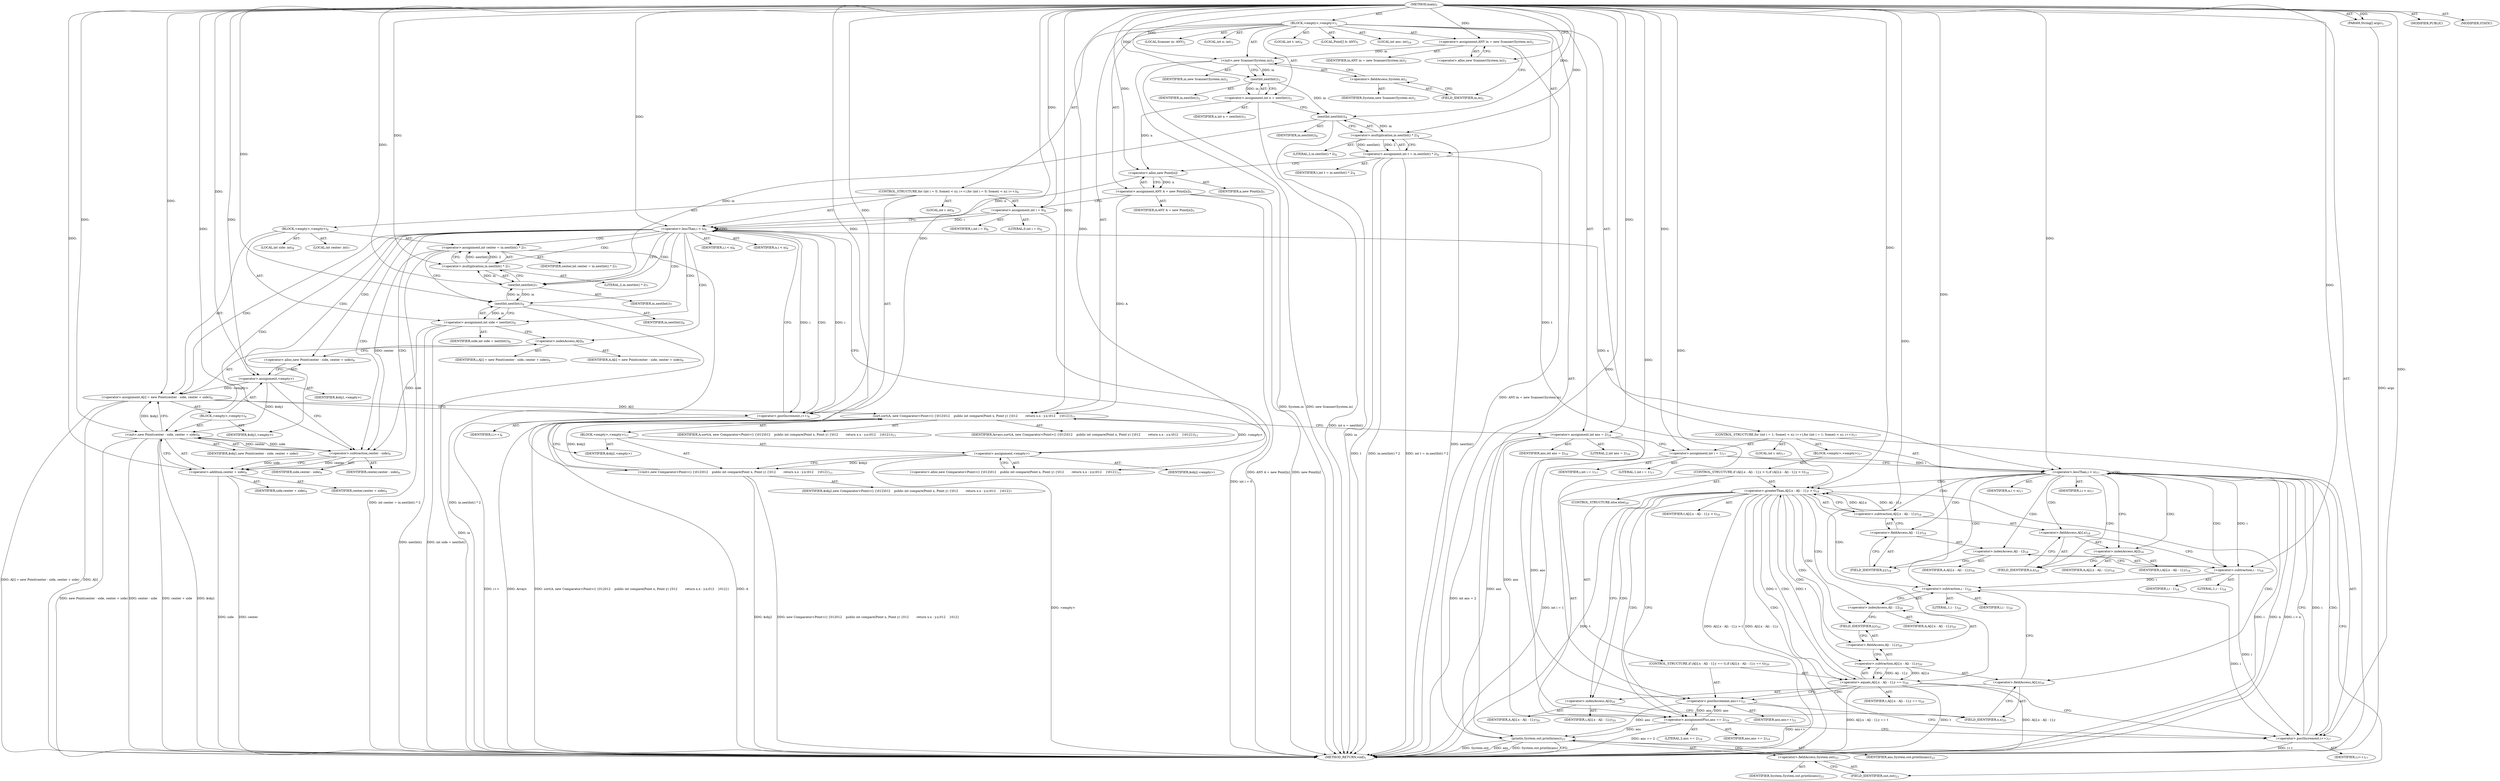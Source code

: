 digraph "main" {  
"19" [label = <(METHOD,main)<SUB>1</SUB>> ]
"20" [label = <(PARAM,String[] args)<SUB>1</SUB>> ]
"21" [label = <(BLOCK,&lt;empty&gt;,&lt;empty&gt;)<SUB>1</SUB>> ]
"4" [label = <(LOCAL,Scanner in: ANY)<SUB>2</SUB>> ]
"22" [label = <(&lt;operator&gt;.assignment,ANY in = new Scanner(System.in))<SUB>2</SUB>> ]
"23" [label = <(IDENTIFIER,in,ANY in = new Scanner(System.in))<SUB>2</SUB>> ]
"24" [label = <(&lt;operator&gt;.alloc,new Scanner(System.in))<SUB>2</SUB>> ]
"25" [label = <(&lt;init&gt;,new Scanner(System.in))<SUB>2</SUB>> ]
"3" [label = <(IDENTIFIER,in,new Scanner(System.in))<SUB>2</SUB>> ]
"26" [label = <(&lt;operator&gt;.fieldAccess,System.in)<SUB>2</SUB>> ]
"27" [label = <(IDENTIFIER,System,new Scanner(System.in))<SUB>2</SUB>> ]
"28" [label = <(FIELD_IDENTIFIER,in,in)<SUB>2</SUB>> ]
"29" [label = <(LOCAL,int n: int)<SUB>3</SUB>> ]
"30" [label = <(&lt;operator&gt;.assignment,int n = nextInt())<SUB>3</SUB>> ]
"31" [label = <(IDENTIFIER,n,int n = nextInt())<SUB>3</SUB>> ]
"32" [label = <(nextInt,nextInt())<SUB>3</SUB>> ]
"33" [label = <(IDENTIFIER,in,nextInt())<SUB>3</SUB>> ]
"34" [label = <(LOCAL,int t: int)<SUB>4</SUB>> ]
"35" [label = <(&lt;operator&gt;.assignment,int t = in.nextInt() * 2)<SUB>4</SUB>> ]
"36" [label = <(IDENTIFIER,t,int t = in.nextInt() * 2)<SUB>4</SUB>> ]
"37" [label = <(&lt;operator&gt;.multiplication,in.nextInt() * 2)<SUB>4</SUB>> ]
"38" [label = <(nextInt,nextInt())<SUB>4</SUB>> ]
"39" [label = <(IDENTIFIER,in,nextInt())<SUB>4</SUB>> ]
"40" [label = <(LITERAL,2,in.nextInt() * 2)<SUB>4</SUB>> ]
"41" [label = <(LOCAL,Point[] A: ANY)<SUB>5</SUB>> ]
"42" [label = <(&lt;operator&gt;.assignment,ANY A = new Point[n])<SUB>5</SUB>> ]
"43" [label = <(IDENTIFIER,A,ANY A = new Point[n])<SUB>5</SUB>> ]
"44" [label = <(&lt;operator&gt;.alloc,new Point[n])> ]
"45" [label = <(IDENTIFIER,n,new Point[n])<SUB>5</SUB>> ]
"46" [label = <(CONTROL_STRUCTURE,for (int i = 0; Some(i &lt; n); i++),for (int i = 0; Some(i &lt; n); i++))<SUB>6</SUB>> ]
"47" [label = <(LOCAL,int i: int)<SUB>6</SUB>> ]
"48" [label = <(&lt;operator&gt;.assignment,int i = 0)<SUB>6</SUB>> ]
"49" [label = <(IDENTIFIER,i,int i = 0)<SUB>6</SUB>> ]
"50" [label = <(LITERAL,0,int i = 0)<SUB>6</SUB>> ]
"51" [label = <(&lt;operator&gt;.lessThan,i &lt; n)<SUB>6</SUB>> ]
"52" [label = <(IDENTIFIER,i,i &lt; n)<SUB>6</SUB>> ]
"53" [label = <(IDENTIFIER,n,i &lt; n)<SUB>6</SUB>> ]
"54" [label = <(&lt;operator&gt;.postIncrement,i++)<SUB>6</SUB>> ]
"55" [label = <(IDENTIFIER,i,i++)<SUB>6</SUB>> ]
"56" [label = <(BLOCK,&lt;empty&gt;,&lt;empty&gt;)<SUB>6</SUB>> ]
"57" [label = <(LOCAL,int center: int)<SUB>7</SUB>> ]
"58" [label = <(&lt;operator&gt;.assignment,int center = in.nextInt() * 2)<SUB>7</SUB>> ]
"59" [label = <(IDENTIFIER,center,int center = in.nextInt() * 2)<SUB>7</SUB>> ]
"60" [label = <(&lt;operator&gt;.multiplication,in.nextInt() * 2)<SUB>7</SUB>> ]
"61" [label = <(nextInt,nextInt())<SUB>7</SUB>> ]
"62" [label = <(IDENTIFIER,in,nextInt())<SUB>7</SUB>> ]
"63" [label = <(LITERAL,2,in.nextInt() * 2)<SUB>7</SUB>> ]
"64" [label = <(LOCAL,int side: int)<SUB>8</SUB>> ]
"65" [label = <(&lt;operator&gt;.assignment,int side = nextInt())<SUB>8</SUB>> ]
"66" [label = <(IDENTIFIER,side,int side = nextInt())<SUB>8</SUB>> ]
"67" [label = <(nextInt,nextInt())<SUB>8</SUB>> ]
"68" [label = <(IDENTIFIER,in,nextInt())<SUB>8</SUB>> ]
"69" [label = <(&lt;operator&gt;.assignment,A[i] = new Point(center - side, center + side))<SUB>9</SUB>> ]
"70" [label = <(&lt;operator&gt;.indexAccess,A[i])<SUB>9</SUB>> ]
"71" [label = <(IDENTIFIER,A,A[i] = new Point(center - side, center + side))<SUB>9</SUB>> ]
"72" [label = <(IDENTIFIER,i,A[i] = new Point(center - side, center + side))<SUB>9</SUB>> ]
"73" [label = <(BLOCK,&lt;empty&gt;,&lt;empty&gt;)<SUB>9</SUB>> ]
"74" [label = <(&lt;operator&gt;.assignment,&lt;empty&gt;)> ]
"75" [label = <(IDENTIFIER,$obj1,&lt;empty&gt;)> ]
"76" [label = <(&lt;operator&gt;.alloc,new Point(center - side, center + side))<SUB>9</SUB>> ]
"77" [label = <(&lt;init&gt;,new Point(center - side, center + side))<SUB>9</SUB>> ]
"78" [label = <(IDENTIFIER,$obj1,new Point(center - side, center + side))> ]
"79" [label = <(&lt;operator&gt;.subtraction,center - side)<SUB>9</SUB>> ]
"80" [label = <(IDENTIFIER,center,center - side)<SUB>9</SUB>> ]
"81" [label = <(IDENTIFIER,side,center - side)<SUB>9</SUB>> ]
"82" [label = <(&lt;operator&gt;.addition,center + side)<SUB>9</SUB>> ]
"83" [label = <(IDENTIFIER,center,center + side)<SUB>9</SUB>> ]
"84" [label = <(IDENTIFIER,side,center + side)<SUB>9</SUB>> ]
"85" [label = <(IDENTIFIER,$obj1,&lt;empty&gt;)> ]
"86" [label = <(sort,sort(A, new Comparator&lt;Point&gt;() {\012\012    public int compare(Point x, Point y) {\012        return x.x - y.x;\012    }\012}))<SUB>11</SUB>> ]
"87" [label = <(IDENTIFIER,Arrays,sort(A, new Comparator&lt;Point&gt;() {\012\012    public int compare(Point x, Point y) {\012        return x.x - y.x;\012    }\012}))<SUB>11</SUB>> ]
"88" [label = <(IDENTIFIER,A,sort(A, new Comparator&lt;Point&gt;() {\012\012    public int compare(Point x, Point y) {\012        return x.x - y.x;\012    }\012}))<SUB>11</SUB>> ]
"89" [label = <(BLOCK,&lt;empty&gt;,&lt;empty&gt;)<SUB>11</SUB>> ]
"90" [label = <(&lt;operator&gt;.assignment,&lt;empty&gt;)> ]
"91" [label = <(IDENTIFIER,$obj2,&lt;empty&gt;)> ]
"92" [label = <(&lt;operator&gt;.alloc,new Comparator&lt;Point&gt;() {\012\012    public int compare(Point x, Point y) {\012        return x.x - y.x;\012    }\012})<SUB>11</SUB>> ]
"93" [label = <(&lt;init&gt;,new Comparator&lt;Point&gt;() {\012\012    public int compare(Point x, Point y) {\012        return x.x - y.x;\012    }\012})<SUB>11</SUB>> ]
"94" [label = <(IDENTIFIER,$obj2,new Comparator&lt;Point&gt;() {\012\012    public int compare(Point x, Point y) {\012        return x.x - y.x;\012    }\012})> ]
"95" [label = <(IDENTIFIER,$obj2,&lt;empty&gt;)> ]
"96" [label = <(LOCAL,int ans: int)<SUB>16</SUB>> ]
"97" [label = <(&lt;operator&gt;.assignment,int ans = 2)<SUB>16</SUB>> ]
"98" [label = <(IDENTIFIER,ans,int ans = 2)<SUB>16</SUB>> ]
"99" [label = <(LITERAL,2,int ans = 2)<SUB>16</SUB>> ]
"100" [label = <(CONTROL_STRUCTURE,for (int i = 1; Some(i &lt; n); i++),for (int i = 1; Some(i &lt; n); i++))<SUB>17</SUB>> ]
"101" [label = <(LOCAL,int i: int)<SUB>17</SUB>> ]
"102" [label = <(&lt;operator&gt;.assignment,int i = 1)<SUB>17</SUB>> ]
"103" [label = <(IDENTIFIER,i,int i = 1)<SUB>17</SUB>> ]
"104" [label = <(LITERAL,1,int i = 1)<SUB>17</SUB>> ]
"105" [label = <(&lt;operator&gt;.lessThan,i &lt; n)<SUB>17</SUB>> ]
"106" [label = <(IDENTIFIER,i,i &lt; n)<SUB>17</SUB>> ]
"107" [label = <(IDENTIFIER,n,i &lt; n)<SUB>17</SUB>> ]
"108" [label = <(&lt;operator&gt;.postIncrement,i++)<SUB>17</SUB>> ]
"109" [label = <(IDENTIFIER,i,i++)<SUB>17</SUB>> ]
"110" [label = <(BLOCK,&lt;empty&gt;,&lt;empty&gt;)<SUB>17</SUB>> ]
"111" [label = <(CONTROL_STRUCTURE,if (A[i].x - A[i - 1].y &gt; t),if (A[i].x - A[i - 1].y &gt; t))<SUB>18</SUB>> ]
"112" [label = <(&lt;operator&gt;.greaterThan,A[i].x - A[i - 1].y &gt; t)<SUB>18</SUB>> ]
"113" [label = <(&lt;operator&gt;.subtraction,A[i].x - A[i - 1].y)<SUB>18</SUB>> ]
"114" [label = <(&lt;operator&gt;.fieldAccess,A[i].x)<SUB>18</SUB>> ]
"115" [label = <(&lt;operator&gt;.indexAccess,A[i])<SUB>18</SUB>> ]
"116" [label = <(IDENTIFIER,A,A[i].x - A[i - 1].y)<SUB>18</SUB>> ]
"117" [label = <(IDENTIFIER,i,A[i].x - A[i - 1].y)<SUB>18</SUB>> ]
"118" [label = <(FIELD_IDENTIFIER,x,x)<SUB>18</SUB>> ]
"119" [label = <(&lt;operator&gt;.fieldAccess,A[i - 1].y)<SUB>18</SUB>> ]
"120" [label = <(&lt;operator&gt;.indexAccess,A[i - 1])<SUB>18</SUB>> ]
"121" [label = <(IDENTIFIER,A,A[i].x - A[i - 1].y)<SUB>18</SUB>> ]
"122" [label = <(&lt;operator&gt;.subtraction,i - 1)<SUB>18</SUB>> ]
"123" [label = <(IDENTIFIER,i,i - 1)<SUB>18</SUB>> ]
"124" [label = <(LITERAL,1,i - 1)<SUB>18</SUB>> ]
"125" [label = <(FIELD_IDENTIFIER,y,y)<SUB>18</SUB>> ]
"126" [label = <(IDENTIFIER,t,A[i].x - A[i - 1].y &gt; t)<SUB>18</SUB>> ]
"127" [label = <(&lt;operator&gt;.assignmentPlus,ans += 2)<SUB>19</SUB>> ]
"128" [label = <(IDENTIFIER,ans,ans += 2)<SUB>19</SUB>> ]
"129" [label = <(LITERAL,2,ans += 2)<SUB>19</SUB>> ]
"130" [label = <(CONTROL_STRUCTURE,else,else)<SUB>20</SUB>> ]
"131" [label = <(CONTROL_STRUCTURE,if (A[i].x - A[i - 1].y == t),if (A[i].x - A[i - 1].y == t))<SUB>20</SUB>> ]
"132" [label = <(&lt;operator&gt;.equals,A[i].x - A[i - 1].y == t)<SUB>20</SUB>> ]
"133" [label = <(&lt;operator&gt;.subtraction,A[i].x - A[i - 1].y)<SUB>20</SUB>> ]
"134" [label = <(&lt;operator&gt;.fieldAccess,A[i].x)<SUB>20</SUB>> ]
"135" [label = <(&lt;operator&gt;.indexAccess,A[i])<SUB>20</SUB>> ]
"136" [label = <(IDENTIFIER,A,A[i].x - A[i - 1].y)<SUB>20</SUB>> ]
"137" [label = <(IDENTIFIER,i,A[i].x - A[i - 1].y)<SUB>20</SUB>> ]
"138" [label = <(FIELD_IDENTIFIER,x,x)<SUB>20</SUB>> ]
"139" [label = <(&lt;operator&gt;.fieldAccess,A[i - 1].y)<SUB>20</SUB>> ]
"140" [label = <(&lt;operator&gt;.indexAccess,A[i - 1])<SUB>20</SUB>> ]
"141" [label = <(IDENTIFIER,A,A[i].x - A[i - 1].y)<SUB>20</SUB>> ]
"142" [label = <(&lt;operator&gt;.subtraction,i - 1)<SUB>20</SUB>> ]
"143" [label = <(IDENTIFIER,i,i - 1)<SUB>20</SUB>> ]
"144" [label = <(LITERAL,1,i - 1)<SUB>20</SUB>> ]
"145" [label = <(FIELD_IDENTIFIER,y,y)<SUB>20</SUB>> ]
"146" [label = <(IDENTIFIER,t,A[i].x - A[i - 1].y == t)<SUB>20</SUB>> ]
"147" [label = <(&lt;operator&gt;.postIncrement,ans++)<SUB>21</SUB>> ]
"148" [label = <(IDENTIFIER,ans,ans++)<SUB>21</SUB>> ]
"149" [label = <(println,System.out.println(ans))<SUB>23</SUB>> ]
"150" [label = <(&lt;operator&gt;.fieldAccess,System.out)<SUB>23</SUB>> ]
"151" [label = <(IDENTIFIER,System,System.out.println(ans))<SUB>23</SUB>> ]
"152" [label = <(FIELD_IDENTIFIER,out,out)<SUB>23</SUB>> ]
"153" [label = <(IDENTIFIER,ans,System.out.println(ans))<SUB>23</SUB>> ]
"154" [label = <(MODIFIER,PUBLIC)> ]
"155" [label = <(MODIFIER,STATIC)> ]
"156" [label = <(METHOD_RETURN,void)<SUB>1</SUB>> ]
  "19" -> "20"  [ label = "AST: "] 
  "19" -> "21"  [ label = "AST: "] 
  "19" -> "154"  [ label = "AST: "] 
  "19" -> "155"  [ label = "AST: "] 
  "19" -> "156"  [ label = "AST: "] 
  "21" -> "4"  [ label = "AST: "] 
  "21" -> "22"  [ label = "AST: "] 
  "21" -> "25"  [ label = "AST: "] 
  "21" -> "29"  [ label = "AST: "] 
  "21" -> "30"  [ label = "AST: "] 
  "21" -> "34"  [ label = "AST: "] 
  "21" -> "35"  [ label = "AST: "] 
  "21" -> "41"  [ label = "AST: "] 
  "21" -> "42"  [ label = "AST: "] 
  "21" -> "46"  [ label = "AST: "] 
  "21" -> "86"  [ label = "AST: "] 
  "21" -> "96"  [ label = "AST: "] 
  "21" -> "97"  [ label = "AST: "] 
  "21" -> "100"  [ label = "AST: "] 
  "21" -> "149"  [ label = "AST: "] 
  "22" -> "23"  [ label = "AST: "] 
  "22" -> "24"  [ label = "AST: "] 
  "25" -> "3"  [ label = "AST: "] 
  "25" -> "26"  [ label = "AST: "] 
  "26" -> "27"  [ label = "AST: "] 
  "26" -> "28"  [ label = "AST: "] 
  "30" -> "31"  [ label = "AST: "] 
  "30" -> "32"  [ label = "AST: "] 
  "32" -> "33"  [ label = "AST: "] 
  "35" -> "36"  [ label = "AST: "] 
  "35" -> "37"  [ label = "AST: "] 
  "37" -> "38"  [ label = "AST: "] 
  "37" -> "40"  [ label = "AST: "] 
  "38" -> "39"  [ label = "AST: "] 
  "42" -> "43"  [ label = "AST: "] 
  "42" -> "44"  [ label = "AST: "] 
  "44" -> "45"  [ label = "AST: "] 
  "46" -> "47"  [ label = "AST: "] 
  "46" -> "48"  [ label = "AST: "] 
  "46" -> "51"  [ label = "AST: "] 
  "46" -> "54"  [ label = "AST: "] 
  "46" -> "56"  [ label = "AST: "] 
  "48" -> "49"  [ label = "AST: "] 
  "48" -> "50"  [ label = "AST: "] 
  "51" -> "52"  [ label = "AST: "] 
  "51" -> "53"  [ label = "AST: "] 
  "54" -> "55"  [ label = "AST: "] 
  "56" -> "57"  [ label = "AST: "] 
  "56" -> "58"  [ label = "AST: "] 
  "56" -> "64"  [ label = "AST: "] 
  "56" -> "65"  [ label = "AST: "] 
  "56" -> "69"  [ label = "AST: "] 
  "58" -> "59"  [ label = "AST: "] 
  "58" -> "60"  [ label = "AST: "] 
  "60" -> "61"  [ label = "AST: "] 
  "60" -> "63"  [ label = "AST: "] 
  "61" -> "62"  [ label = "AST: "] 
  "65" -> "66"  [ label = "AST: "] 
  "65" -> "67"  [ label = "AST: "] 
  "67" -> "68"  [ label = "AST: "] 
  "69" -> "70"  [ label = "AST: "] 
  "69" -> "73"  [ label = "AST: "] 
  "70" -> "71"  [ label = "AST: "] 
  "70" -> "72"  [ label = "AST: "] 
  "73" -> "74"  [ label = "AST: "] 
  "73" -> "77"  [ label = "AST: "] 
  "73" -> "85"  [ label = "AST: "] 
  "74" -> "75"  [ label = "AST: "] 
  "74" -> "76"  [ label = "AST: "] 
  "77" -> "78"  [ label = "AST: "] 
  "77" -> "79"  [ label = "AST: "] 
  "77" -> "82"  [ label = "AST: "] 
  "79" -> "80"  [ label = "AST: "] 
  "79" -> "81"  [ label = "AST: "] 
  "82" -> "83"  [ label = "AST: "] 
  "82" -> "84"  [ label = "AST: "] 
  "86" -> "87"  [ label = "AST: "] 
  "86" -> "88"  [ label = "AST: "] 
  "86" -> "89"  [ label = "AST: "] 
  "89" -> "90"  [ label = "AST: "] 
  "89" -> "93"  [ label = "AST: "] 
  "89" -> "95"  [ label = "AST: "] 
  "90" -> "91"  [ label = "AST: "] 
  "90" -> "92"  [ label = "AST: "] 
  "93" -> "94"  [ label = "AST: "] 
  "97" -> "98"  [ label = "AST: "] 
  "97" -> "99"  [ label = "AST: "] 
  "100" -> "101"  [ label = "AST: "] 
  "100" -> "102"  [ label = "AST: "] 
  "100" -> "105"  [ label = "AST: "] 
  "100" -> "108"  [ label = "AST: "] 
  "100" -> "110"  [ label = "AST: "] 
  "102" -> "103"  [ label = "AST: "] 
  "102" -> "104"  [ label = "AST: "] 
  "105" -> "106"  [ label = "AST: "] 
  "105" -> "107"  [ label = "AST: "] 
  "108" -> "109"  [ label = "AST: "] 
  "110" -> "111"  [ label = "AST: "] 
  "111" -> "112"  [ label = "AST: "] 
  "111" -> "127"  [ label = "AST: "] 
  "111" -> "130"  [ label = "AST: "] 
  "112" -> "113"  [ label = "AST: "] 
  "112" -> "126"  [ label = "AST: "] 
  "113" -> "114"  [ label = "AST: "] 
  "113" -> "119"  [ label = "AST: "] 
  "114" -> "115"  [ label = "AST: "] 
  "114" -> "118"  [ label = "AST: "] 
  "115" -> "116"  [ label = "AST: "] 
  "115" -> "117"  [ label = "AST: "] 
  "119" -> "120"  [ label = "AST: "] 
  "119" -> "125"  [ label = "AST: "] 
  "120" -> "121"  [ label = "AST: "] 
  "120" -> "122"  [ label = "AST: "] 
  "122" -> "123"  [ label = "AST: "] 
  "122" -> "124"  [ label = "AST: "] 
  "127" -> "128"  [ label = "AST: "] 
  "127" -> "129"  [ label = "AST: "] 
  "130" -> "131"  [ label = "AST: "] 
  "131" -> "132"  [ label = "AST: "] 
  "131" -> "147"  [ label = "AST: "] 
  "132" -> "133"  [ label = "AST: "] 
  "132" -> "146"  [ label = "AST: "] 
  "133" -> "134"  [ label = "AST: "] 
  "133" -> "139"  [ label = "AST: "] 
  "134" -> "135"  [ label = "AST: "] 
  "134" -> "138"  [ label = "AST: "] 
  "135" -> "136"  [ label = "AST: "] 
  "135" -> "137"  [ label = "AST: "] 
  "139" -> "140"  [ label = "AST: "] 
  "139" -> "145"  [ label = "AST: "] 
  "140" -> "141"  [ label = "AST: "] 
  "140" -> "142"  [ label = "AST: "] 
  "142" -> "143"  [ label = "AST: "] 
  "142" -> "144"  [ label = "AST: "] 
  "147" -> "148"  [ label = "AST: "] 
  "149" -> "150"  [ label = "AST: "] 
  "149" -> "153"  [ label = "AST: "] 
  "150" -> "151"  [ label = "AST: "] 
  "150" -> "152"  [ label = "AST: "] 
  "22" -> "28"  [ label = "CFG: "] 
  "25" -> "32"  [ label = "CFG: "] 
  "30" -> "38"  [ label = "CFG: "] 
  "35" -> "44"  [ label = "CFG: "] 
  "42" -> "48"  [ label = "CFG: "] 
  "86" -> "97"  [ label = "CFG: "] 
  "97" -> "102"  [ label = "CFG: "] 
  "149" -> "156"  [ label = "CFG: "] 
  "24" -> "22"  [ label = "CFG: "] 
  "26" -> "25"  [ label = "CFG: "] 
  "32" -> "30"  [ label = "CFG: "] 
  "37" -> "35"  [ label = "CFG: "] 
  "44" -> "42"  [ label = "CFG: "] 
  "48" -> "51"  [ label = "CFG: "] 
  "51" -> "61"  [ label = "CFG: "] 
  "51" -> "92"  [ label = "CFG: "] 
  "54" -> "51"  [ label = "CFG: "] 
  "102" -> "105"  [ label = "CFG: "] 
  "105" -> "115"  [ label = "CFG: "] 
  "105" -> "152"  [ label = "CFG: "] 
  "108" -> "105"  [ label = "CFG: "] 
  "150" -> "149"  [ label = "CFG: "] 
  "28" -> "26"  [ label = "CFG: "] 
  "38" -> "37"  [ label = "CFG: "] 
  "58" -> "67"  [ label = "CFG: "] 
  "65" -> "70"  [ label = "CFG: "] 
  "69" -> "54"  [ label = "CFG: "] 
  "90" -> "93"  [ label = "CFG: "] 
  "93" -> "86"  [ label = "CFG: "] 
  "152" -> "150"  [ label = "CFG: "] 
  "60" -> "58"  [ label = "CFG: "] 
  "67" -> "65"  [ label = "CFG: "] 
  "70" -> "76"  [ label = "CFG: "] 
  "92" -> "90"  [ label = "CFG: "] 
  "112" -> "127"  [ label = "CFG: "] 
  "112" -> "135"  [ label = "CFG: "] 
  "127" -> "108"  [ label = "CFG: "] 
  "61" -> "60"  [ label = "CFG: "] 
  "74" -> "79"  [ label = "CFG: "] 
  "77" -> "69"  [ label = "CFG: "] 
  "113" -> "112"  [ label = "CFG: "] 
  "76" -> "74"  [ label = "CFG: "] 
  "79" -> "82"  [ label = "CFG: "] 
  "82" -> "77"  [ label = "CFG: "] 
  "114" -> "122"  [ label = "CFG: "] 
  "119" -> "113"  [ label = "CFG: "] 
  "132" -> "147"  [ label = "CFG: "] 
  "132" -> "108"  [ label = "CFG: "] 
  "147" -> "108"  [ label = "CFG: "] 
  "115" -> "118"  [ label = "CFG: "] 
  "118" -> "114"  [ label = "CFG: "] 
  "120" -> "125"  [ label = "CFG: "] 
  "125" -> "119"  [ label = "CFG: "] 
  "133" -> "132"  [ label = "CFG: "] 
  "122" -> "120"  [ label = "CFG: "] 
  "134" -> "142"  [ label = "CFG: "] 
  "139" -> "133"  [ label = "CFG: "] 
  "135" -> "138"  [ label = "CFG: "] 
  "138" -> "134"  [ label = "CFG: "] 
  "140" -> "145"  [ label = "CFG: "] 
  "145" -> "139"  [ label = "CFG: "] 
  "142" -> "140"  [ label = "CFG: "] 
  "19" -> "24"  [ label = "CFG: "] 
  "20" -> "156"  [ label = "DDG: args"] 
  "22" -> "156"  [ label = "DDG: ANY in = new Scanner(System.in)"] 
  "25" -> "156"  [ label = "DDG: System.in"] 
  "25" -> "156"  [ label = "DDG: new Scanner(System.in)"] 
  "30" -> "156"  [ label = "DDG: int n = nextInt()"] 
  "35" -> "156"  [ label = "DDG: t"] 
  "38" -> "156"  [ label = "DDG: in"] 
  "37" -> "156"  [ label = "DDG: nextInt()"] 
  "35" -> "156"  [ label = "DDG: in.nextInt() * 2"] 
  "35" -> "156"  [ label = "DDG: int t = in.nextInt() * 2"] 
  "42" -> "156"  [ label = "DDG: new Point[n]"] 
  "42" -> "156"  [ label = "DDG: ANY A = new Point[n]"] 
  "48" -> "156"  [ label = "DDG: int i = 0"] 
  "86" -> "156"  [ label = "DDG: A"] 
  "90" -> "156"  [ label = "DDG: &lt;empty&gt;"] 
  "93" -> "156"  [ label = "DDG: $obj2"] 
  "93" -> "156"  [ label = "DDG: new Comparator&lt;Point&gt;() {\012\012    public int compare(Point x, Point y) {\012        return x.x - y.x;\012    }\012}"] 
  "86" -> "156"  [ label = "DDG: sort(A, new Comparator&lt;Point&gt;() {\012\012    public int compare(Point x, Point y) {\012        return x.x - y.x;\012    }\012})"] 
  "97" -> "156"  [ label = "DDG: int ans = 2"] 
  "102" -> "156"  [ label = "DDG: int i = 1"] 
  "105" -> "156"  [ label = "DDG: i"] 
  "105" -> "156"  [ label = "DDG: n"] 
  "105" -> "156"  [ label = "DDG: i &lt; n"] 
  "149" -> "156"  [ label = "DDG: System.out"] 
  "149" -> "156"  [ label = "DDG: ans"] 
  "149" -> "156"  [ label = "DDG: System.out.println(ans)"] 
  "112" -> "156"  [ label = "DDG: A[i].x - A[i - 1].y"] 
  "112" -> "156"  [ label = "DDG: t"] 
  "112" -> "156"  [ label = "DDG: A[i].x - A[i - 1].y &gt; t"] 
  "132" -> "156"  [ label = "DDG: A[i].x - A[i - 1].y"] 
  "132" -> "156"  [ label = "DDG: t"] 
  "132" -> "156"  [ label = "DDG: A[i].x - A[i - 1].y == t"] 
  "147" -> "156"  [ label = "DDG: ans++"] 
  "127" -> "156"  [ label = "DDG: ans += 2"] 
  "108" -> "156"  [ label = "DDG: i++"] 
  "58" -> "156"  [ label = "DDG: in.nextInt() * 2"] 
  "58" -> "156"  [ label = "DDG: int center = in.nextInt() * 2"] 
  "67" -> "156"  [ label = "DDG: in"] 
  "65" -> "156"  [ label = "DDG: nextInt()"] 
  "65" -> "156"  [ label = "DDG: int side = nextInt()"] 
  "69" -> "156"  [ label = "DDG: A[i]"] 
  "77" -> "156"  [ label = "DDG: $obj1"] 
  "77" -> "156"  [ label = "DDG: center - side"] 
  "82" -> "156"  [ label = "DDG: center"] 
  "82" -> "156"  [ label = "DDG: side"] 
  "77" -> "156"  [ label = "DDG: center + side"] 
  "77" -> "156"  [ label = "DDG: new Point(center - side, center + side)"] 
  "69" -> "156"  [ label = "DDG: A[i] = new Point(center - side, center + side)"] 
  "54" -> "156"  [ label = "DDG: i++"] 
  "86" -> "156"  [ label = "DDG: Arrays"] 
  "19" -> "20"  [ label = "DDG: "] 
  "19" -> "22"  [ label = "DDG: "] 
  "32" -> "30"  [ label = "DDG: in"] 
  "37" -> "35"  [ label = "DDG: nextInt()"] 
  "37" -> "35"  [ label = "DDG: 2"] 
  "44" -> "42"  [ label = "DDG: n"] 
  "19" -> "97"  [ label = "DDG: "] 
  "22" -> "25"  [ label = "DDG: in"] 
  "19" -> "25"  [ label = "DDG: "] 
  "19" -> "48"  [ label = "DDG: "] 
  "19" -> "86"  [ label = "DDG: "] 
  "42" -> "86"  [ label = "DDG: A"] 
  "69" -> "86"  [ label = "DDG: A[i]"] 
  "90" -> "86"  [ label = "DDG: &lt;empty&gt;"] 
  "93" -> "86"  [ label = "DDG: $obj2"] 
  "19" -> "102"  [ label = "DDG: "] 
  "97" -> "149"  [ label = "DDG: ans"] 
  "147" -> "149"  [ label = "DDG: ans"] 
  "127" -> "149"  [ label = "DDG: ans"] 
  "19" -> "149"  [ label = "DDG: "] 
  "25" -> "32"  [ label = "DDG: in"] 
  "19" -> "32"  [ label = "DDG: "] 
  "38" -> "37"  [ label = "DDG: in"] 
  "19" -> "37"  [ label = "DDG: "] 
  "30" -> "44"  [ label = "DDG: n"] 
  "19" -> "44"  [ label = "DDG: "] 
  "48" -> "51"  [ label = "DDG: i"] 
  "54" -> "51"  [ label = "DDG: i"] 
  "19" -> "51"  [ label = "DDG: "] 
  "44" -> "51"  [ label = "DDG: n"] 
  "51" -> "54"  [ label = "DDG: i"] 
  "19" -> "54"  [ label = "DDG: "] 
  "60" -> "58"  [ label = "DDG: nextInt()"] 
  "60" -> "58"  [ label = "DDG: 2"] 
  "67" -> "65"  [ label = "DDG: in"] 
  "74" -> "69"  [ label = "DDG: &lt;empty&gt;"] 
  "77" -> "69"  [ label = "DDG: $obj1"] 
  "19" -> "69"  [ label = "DDG: "] 
  "19" -> "90"  [ label = "DDG: "] 
  "19" -> "95"  [ label = "DDG: "] 
  "102" -> "105"  [ label = "DDG: i"] 
  "108" -> "105"  [ label = "DDG: i"] 
  "19" -> "105"  [ label = "DDG: "] 
  "51" -> "105"  [ label = "DDG: n"] 
  "122" -> "108"  [ label = "DDG: i"] 
  "142" -> "108"  [ label = "DDG: i"] 
  "19" -> "108"  [ label = "DDG: "] 
  "32" -> "38"  [ label = "DDG: in"] 
  "19" -> "38"  [ label = "DDG: "] 
  "90" -> "93"  [ label = "DDG: $obj2"] 
  "19" -> "93"  [ label = "DDG: "] 
  "19" -> "127"  [ label = "DDG: "] 
  "61" -> "60"  [ label = "DDG: in"] 
  "19" -> "60"  [ label = "DDG: "] 
  "61" -> "67"  [ label = "DDG: in"] 
  "19" -> "67"  [ label = "DDG: "] 
  "19" -> "74"  [ label = "DDG: "] 
  "19" -> "85"  [ label = "DDG: "] 
  "113" -> "112"  [ label = "DDG: A[i].x"] 
  "113" -> "112"  [ label = "DDG: A[i - 1].y"] 
  "35" -> "112"  [ label = "DDG: t"] 
  "132" -> "112"  [ label = "DDG: t"] 
  "19" -> "112"  [ label = "DDG: "] 
  "97" -> "127"  [ label = "DDG: ans"] 
  "147" -> "127"  [ label = "DDG: ans"] 
  "38" -> "61"  [ label = "DDG: in"] 
  "67" -> "61"  [ label = "DDG: in"] 
  "19" -> "61"  [ label = "DDG: "] 
  "74" -> "77"  [ label = "DDG: $obj1"] 
  "19" -> "77"  [ label = "DDG: "] 
  "79" -> "77"  [ label = "DDG: center"] 
  "79" -> "77"  [ label = "DDG: side"] 
  "58" -> "79"  [ label = "DDG: center"] 
  "19" -> "79"  [ label = "DDG: "] 
  "65" -> "79"  [ label = "DDG: side"] 
  "79" -> "82"  [ label = "DDG: center"] 
  "19" -> "82"  [ label = "DDG: "] 
  "79" -> "82"  [ label = "DDG: side"] 
  "133" -> "132"  [ label = "DDG: A[i].x"] 
  "133" -> "132"  [ label = "DDG: A[i - 1].y"] 
  "112" -> "132"  [ label = "DDG: t"] 
  "19" -> "132"  [ label = "DDG: "] 
  "97" -> "147"  [ label = "DDG: ans"] 
  "127" -> "147"  [ label = "DDG: ans"] 
  "19" -> "147"  [ label = "DDG: "] 
  "105" -> "122"  [ label = "DDG: i"] 
  "19" -> "122"  [ label = "DDG: "] 
  "122" -> "142"  [ label = "DDG: i"] 
  "19" -> "142"  [ label = "DDG: "] 
  "51" -> "60"  [ label = "CDG: "] 
  "51" -> "77"  [ label = "CDG: "] 
  "51" -> "51"  [ label = "CDG: "] 
  "51" -> "69"  [ label = "CDG: "] 
  "51" -> "67"  [ label = "CDG: "] 
  "51" -> "74"  [ label = "CDG: "] 
  "51" -> "76"  [ label = "CDG: "] 
  "51" -> "65"  [ label = "CDG: "] 
  "51" -> "82"  [ label = "CDG: "] 
  "51" -> "54"  [ label = "CDG: "] 
  "51" -> "79"  [ label = "CDG: "] 
  "51" -> "58"  [ label = "CDG: "] 
  "51" -> "61"  [ label = "CDG: "] 
  "51" -> "70"  [ label = "CDG: "] 
  "105" -> "115"  [ label = "CDG: "] 
  "105" -> "120"  [ label = "CDG: "] 
  "105" -> "113"  [ label = "CDG: "] 
  "105" -> "122"  [ label = "CDG: "] 
  "105" -> "114"  [ label = "CDG: "] 
  "105" -> "119"  [ label = "CDG: "] 
  "105" -> "112"  [ label = "CDG: "] 
  "105" -> "105"  [ label = "CDG: "] 
  "105" -> "118"  [ label = "CDG: "] 
  "105" -> "108"  [ label = "CDG: "] 
  "105" -> "125"  [ label = "CDG: "] 
  "112" -> "145"  [ label = "CDG: "] 
  "112" -> "132"  [ label = "CDG: "] 
  "112" -> "142"  [ label = "CDG: "] 
  "112" -> "134"  [ label = "CDG: "] 
  "112" -> "138"  [ label = "CDG: "] 
  "112" -> "140"  [ label = "CDG: "] 
  "112" -> "135"  [ label = "CDG: "] 
  "112" -> "127"  [ label = "CDG: "] 
  "112" -> "139"  [ label = "CDG: "] 
  "112" -> "133"  [ label = "CDG: "] 
  "132" -> "147"  [ label = "CDG: "] 
}
